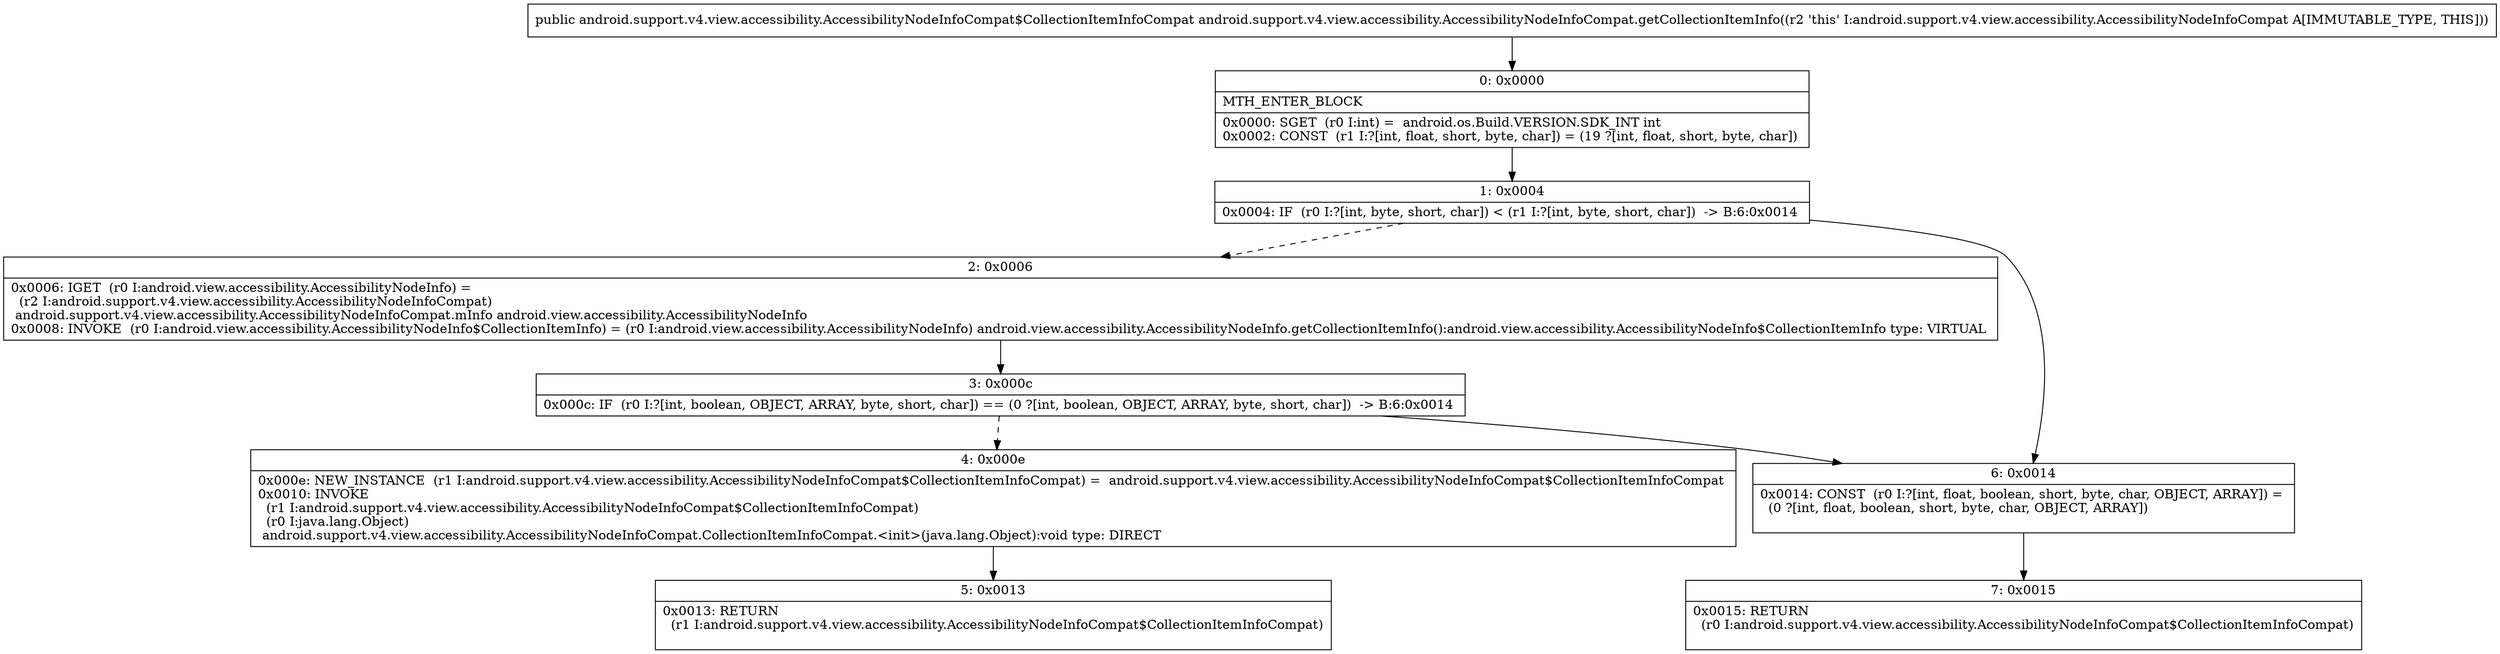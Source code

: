 digraph "CFG forandroid.support.v4.view.accessibility.AccessibilityNodeInfoCompat.getCollectionItemInfo()Landroid\/support\/v4\/view\/accessibility\/AccessibilityNodeInfoCompat$CollectionItemInfoCompat;" {
Node_0 [shape=record,label="{0\:\ 0x0000|MTH_ENTER_BLOCK\l|0x0000: SGET  (r0 I:int) =  android.os.Build.VERSION.SDK_INT int \l0x0002: CONST  (r1 I:?[int, float, short, byte, char]) = (19 ?[int, float, short, byte, char]) \l}"];
Node_1 [shape=record,label="{1\:\ 0x0004|0x0004: IF  (r0 I:?[int, byte, short, char]) \< (r1 I:?[int, byte, short, char])  \-\> B:6:0x0014 \l}"];
Node_2 [shape=record,label="{2\:\ 0x0006|0x0006: IGET  (r0 I:android.view.accessibility.AccessibilityNodeInfo) = \l  (r2 I:android.support.v4.view.accessibility.AccessibilityNodeInfoCompat)\l android.support.v4.view.accessibility.AccessibilityNodeInfoCompat.mInfo android.view.accessibility.AccessibilityNodeInfo \l0x0008: INVOKE  (r0 I:android.view.accessibility.AccessibilityNodeInfo$CollectionItemInfo) = (r0 I:android.view.accessibility.AccessibilityNodeInfo) android.view.accessibility.AccessibilityNodeInfo.getCollectionItemInfo():android.view.accessibility.AccessibilityNodeInfo$CollectionItemInfo type: VIRTUAL \l}"];
Node_3 [shape=record,label="{3\:\ 0x000c|0x000c: IF  (r0 I:?[int, boolean, OBJECT, ARRAY, byte, short, char]) == (0 ?[int, boolean, OBJECT, ARRAY, byte, short, char])  \-\> B:6:0x0014 \l}"];
Node_4 [shape=record,label="{4\:\ 0x000e|0x000e: NEW_INSTANCE  (r1 I:android.support.v4.view.accessibility.AccessibilityNodeInfoCompat$CollectionItemInfoCompat) =  android.support.v4.view.accessibility.AccessibilityNodeInfoCompat$CollectionItemInfoCompat \l0x0010: INVOKE  \l  (r1 I:android.support.v4.view.accessibility.AccessibilityNodeInfoCompat$CollectionItemInfoCompat)\l  (r0 I:java.lang.Object)\l android.support.v4.view.accessibility.AccessibilityNodeInfoCompat.CollectionItemInfoCompat.\<init\>(java.lang.Object):void type: DIRECT \l}"];
Node_5 [shape=record,label="{5\:\ 0x0013|0x0013: RETURN  \l  (r1 I:android.support.v4.view.accessibility.AccessibilityNodeInfoCompat$CollectionItemInfoCompat)\l \l}"];
Node_6 [shape=record,label="{6\:\ 0x0014|0x0014: CONST  (r0 I:?[int, float, boolean, short, byte, char, OBJECT, ARRAY]) = \l  (0 ?[int, float, boolean, short, byte, char, OBJECT, ARRAY])\l \l}"];
Node_7 [shape=record,label="{7\:\ 0x0015|0x0015: RETURN  \l  (r0 I:android.support.v4.view.accessibility.AccessibilityNodeInfoCompat$CollectionItemInfoCompat)\l \l}"];
MethodNode[shape=record,label="{public android.support.v4.view.accessibility.AccessibilityNodeInfoCompat$CollectionItemInfoCompat android.support.v4.view.accessibility.AccessibilityNodeInfoCompat.getCollectionItemInfo((r2 'this' I:android.support.v4.view.accessibility.AccessibilityNodeInfoCompat A[IMMUTABLE_TYPE, THIS])) }"];
MethodNode -> Node_0;
Node_0 -> Node_1;
Node_1 -> Node_2[style=dashed];
Node_1 -> Node_6;
Node_2 -> Node_3;
Node_3 -> Node_4[style=dashed];
Node_3 -> Node_6;
Node_4 -> Node_5;
Node_6 -> Node_7;
}

